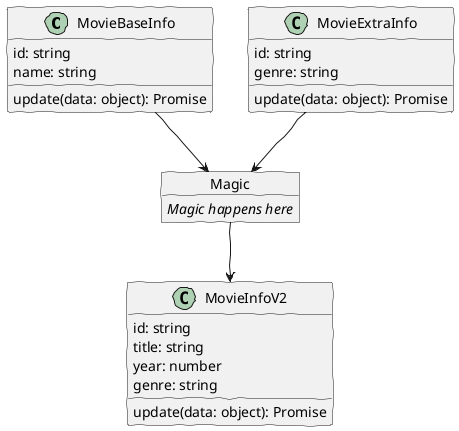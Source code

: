 @startuml

skinparam handwritten true

class MovieBaseInfo {
  id: string
  name: string
  update(data: object): Promise 
}

class MovieExtraInfo {
  id: string
  genre: string
  update(data: object): Promise
}

object Magic
Magic : //Magic happens here//

class MovieInfoV2 {
  id: string
  title: string
  year: number
  genre: string
  update(data: object): Promise
}

MovieBaseInfo --> Magic
MovieExtraInfo --> Magic
Magic --> MovieInfoV2

@enduml
